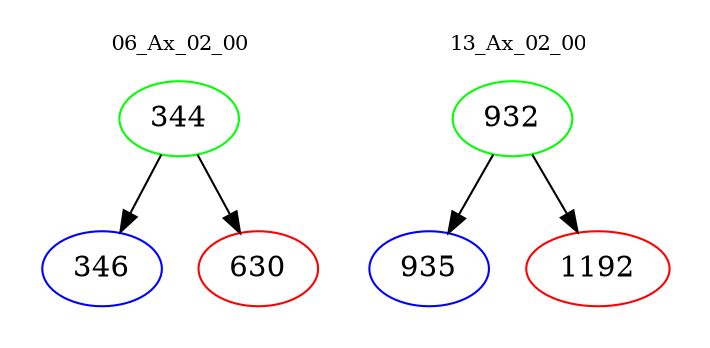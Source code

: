 digraph{
subgraph cluster_0 {
color = white
label = "06_Ax_02_00";
fontsize=10;
T0_344 [label="344", color="green"]
T0_344 -> T0_346 [color="black"]
T0_346 [label="346", color="blue"]
T0_344 -> T0_630 [color="black"]
T0_630 [label="630", color="red"]
}
subgraph cluster_1 {
color = white
label = "13_Ax_02_00";
fontsize=10;
T1_932 [label="932", color="green"]
T1_932 -> T1_935 [color="black"]
T1_935 [label="935", color="blue"]
T1_932 -> T1_1192 [color="black"]
T1_1192 [label="1192", color="red"]
}
}
